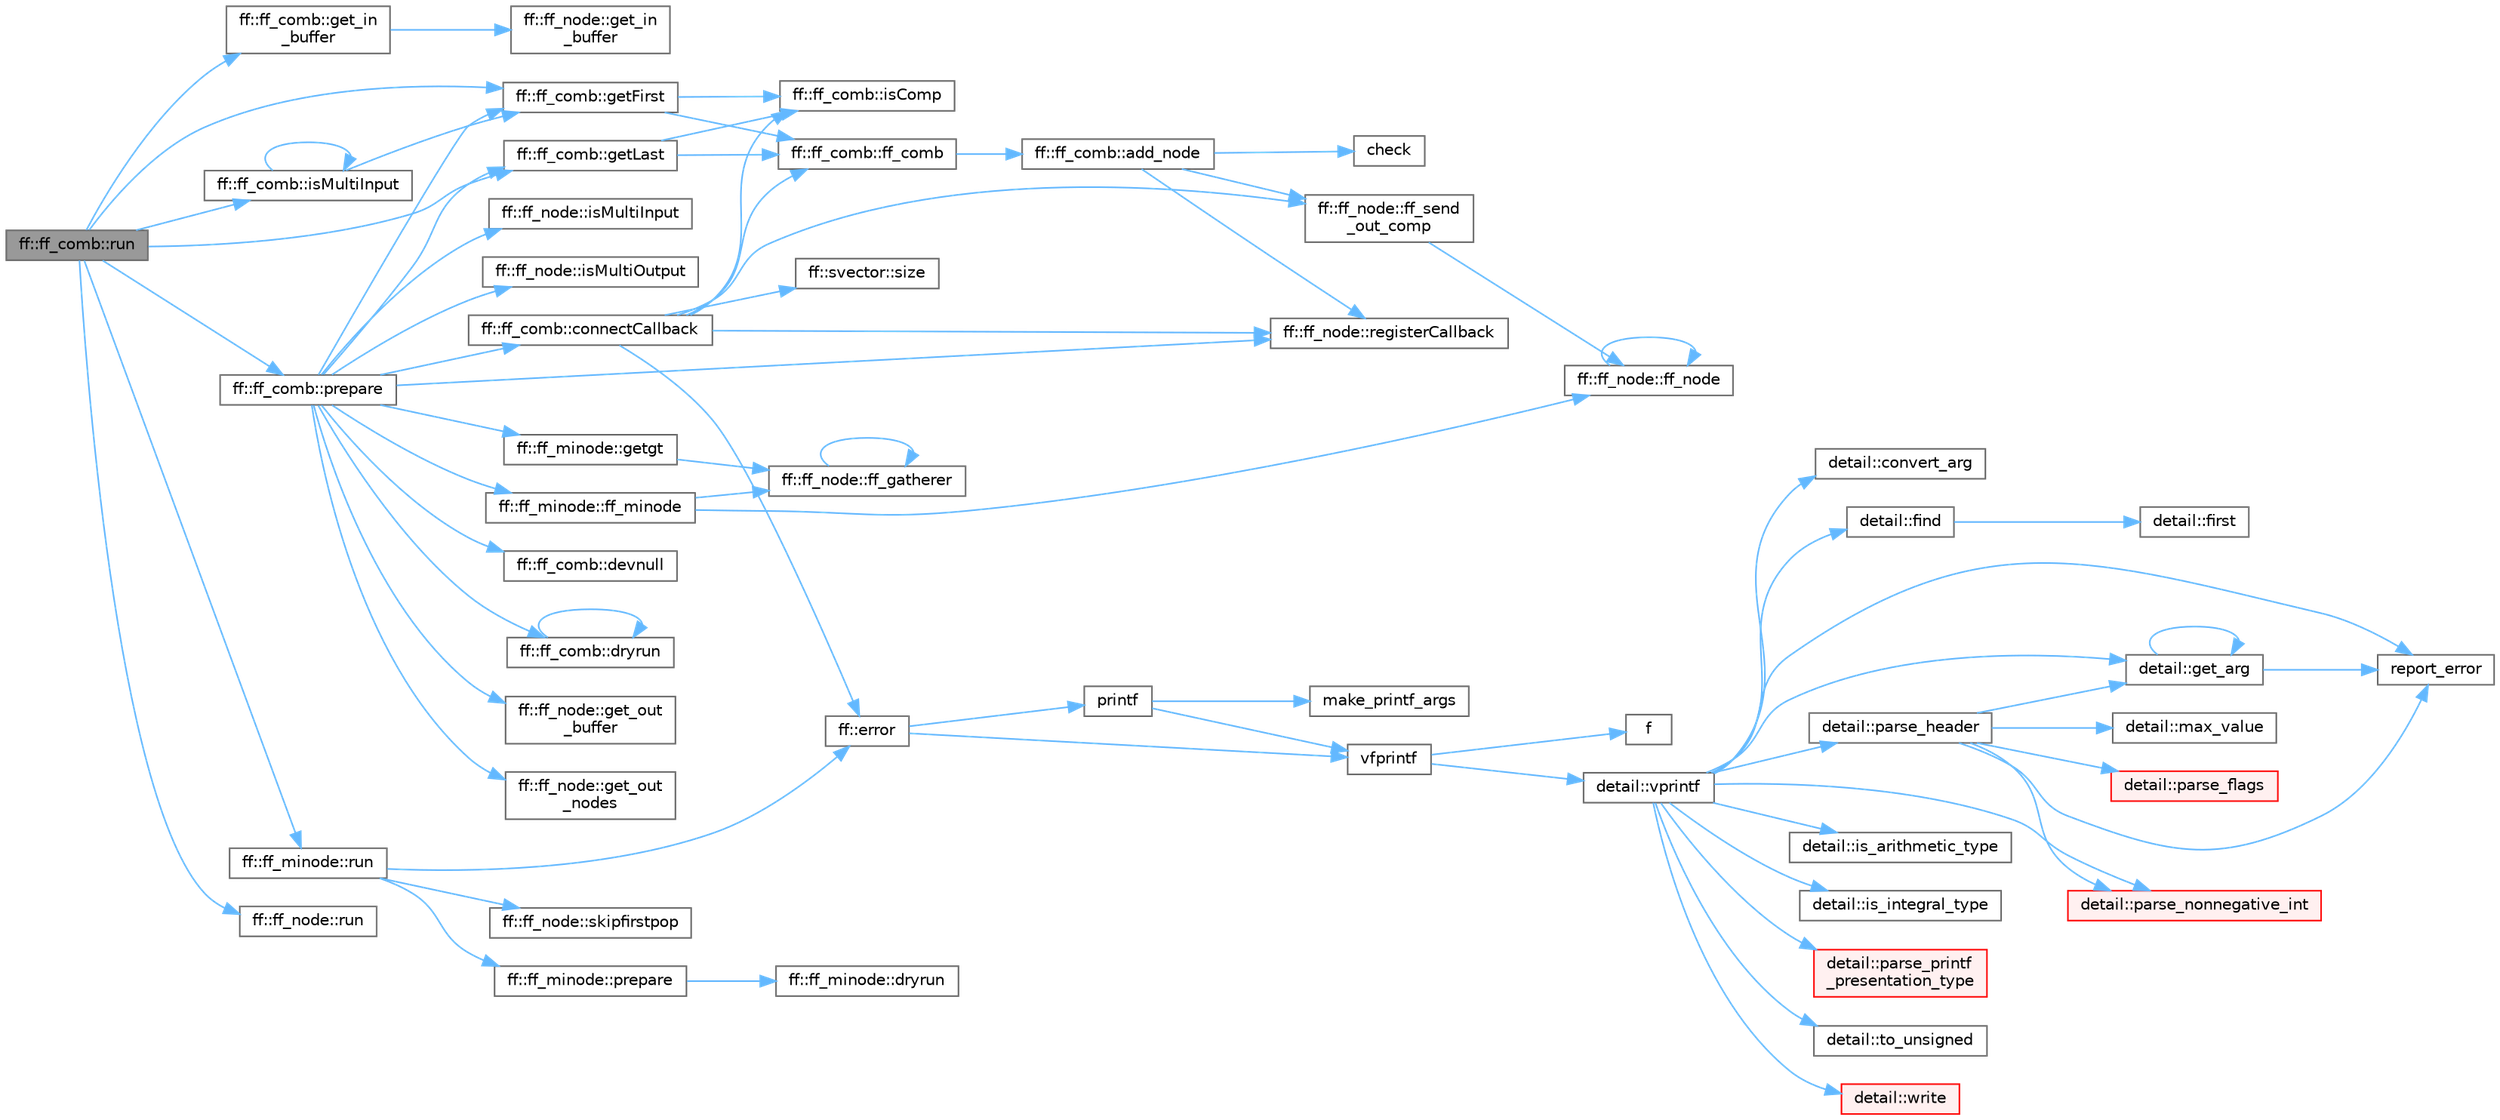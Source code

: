 digraph "ff::ff_comb::run"
{
 // LATEX_PDF_SIZE
  bgcolor="transparent";
  edge [fontname=Helvetica,fontsize=10,labelfontname=Helvetica,labelfontsize=10];
  node [fontname=Helvetica,fontsize=10,shape=box,height=0.2,width=0.4];
  rankdir="LR";
  Node1 [id="Node000001",label="ff::ff_comb::run",height=0.2,width=0.4,color="gray40", fillcolor="grey60", style="filled", fontcolor="black",tooltip="Run the ff_node"];
  Node1 -> Node2 [id="edge1_Node000001_Node000002",color="steelblue1",style="solid",tooltip=" "];
  Node2 [id="Node000002",label="ff::ff_comb::get_in\l_buffer",height=0.2,width=0.4,color="grey40", fillcolor="white", style="filled",URL="$classff_1_1ff__comb.html#a48209c97eeca5ddafe610b599d1f9e83",tooltip="Gets input channel"];
  Node2 -> Node3 [id="edge2_Node000002_Node000003",color="steelblue1",style="solid",tooltip=" "];
  Node3 [id="Node000003",label="ff::ff_node::get_in\l_buffer",height=0.2,width=0.4,color="grey40", fillcolor="white", style="filled",URL="$classff_1_1ff__node.html#adfa6f2bc22637590349e94ecb9b3c8eb",tooltip="Gets input channel"];
  Node1 -> Node4 [id="edge3_Node000001_Node000004",color="steelblue1",style="solid",tooltip=" "];
  Node4 [id="Node000004",label="ff::ff_comb::getFirst",height=0.2,width=0.4,color="grey40", fillcolor="white", style="filled",URL="$classff_1_1ff__comb.html#a04666b053cf96144dfc3f46f5cbd2185",tooltip=" "];
  Node4 -> Node5 [id="edge4_Node000004_Node000005",color="steelblue1",style="solid",tooltip=" "];
  Node5 [id="Node000005",label="ff::ff_comb::ff_comb",height=0.2,width=0.4,color="grey40", fillcolor="white", style="filled",URL="$classff_1_1ff__comb.html#a8618096f39cad089afd9e01a604a4c8c",tooltip=" "];
  Node5 -> Node6 [id="edge5_Node000005_Node000006",color="steelblue1",style="solid",tooltip=" "];
  Node6 [id="Node000006",label="ff::ff_comb::add_node",height=0.2,width=0.4,color="grey40", fillcolor="white", style="filled",URL="$classff_1_1ff__comb.html#a6b6e4b87897feda330028f7ec780bb65",tooltip=" "];
  Node6 -> Node7 [id="edge6_Node000006_Node000007",color="steelblue1",style="solid",tooltip=" "];
  Node7 [id="Node000007",label="check",height=0.2,width=0.4,color="grey40", fillcolor="white", style="filled",URL="$fastmath_8cpp.html#a1a1a6699085ce0fcd8a4602ac7404e72",tooltip=" "];
  Node6 -> Node8 [id="edge7_Node000006_Node000008",color="steelblue1",style="solid",tooltip=" "];
  Node8 [id="Node000008",label="ff::ff_node::ff_send\l_out_comp",height=0.2,width=0.4,color="grey40", fillcolor="white", style="filled",URL="$classff_1_1ff__node.html#afe5d23d824721119f1cfd766a1da53ed",tooltip=" "];
  Node8 -> Node9 [id="edge8_Node000008_Node000009",color="steelblue1",style="solid",tooltip=" "];
  Node9 [id="Node000009",label="ff::ff_node::ff_node",height=0.2,width=0.4,color="grey40", fillcolor="white", style="filled",URL="$classff_1_1ff__node.html#a53ab8b2244539766bdea3eb65cb04f9b",tooltip=" "];
  Node9 -> Node9 [id="edge9_Node000009_Node000009",color="steelblue1",style="solid",tooltip=" "];
  Node6 -> Node10 [id="edge10_Node000006_Node000010",color="steelblue1",style="solid",tooltip=" "];
  Node10 [id="Node000010",label="ff::ff_node::registerCallback",height=0.2,width=0.4,color="grey40", fillcolor="white", style="filled",URL="$classff_1_1ff__node.html#ad8c6802b7a49124aaab14b4d95ef06f0",tooltip=" "];
  Node4 -> Node11 [id="edge11_Node000004_Node000011",color="steelblue1",style="solid",tooltip=" "];
  Node11 [id="Node000011",label="ff::ff_comb::isComp",height=0.2,width=0.4,color="grey40", fillcolor="white", style="filled",URL="$classff_1_1ff__comb.html#a037c6481498f6a59e6d4d710cb8ed7a0",tooltip=" "];
  Node1 -> Node12 [id="edge12_Node000001_Node000012",color="steelblue1",style="solid",tooltip=" "];
  Node12 [id="Node000012",label="ff::ff_comb::getLast",height=0.2,width=0.4,color="grey40", fillcolor="white", style="filled",URL="$classff_1_1ff__comb.html#a63121b91003429b9c6e317ad09445aa3",tooltip=" "];
  Node12 -> Node5 [id="edge13_Node000012_Node000005",color="steelblue1",style="solid",tooltip=" "];
  Node12 -> Node11 [id="edge14_Node000012_Node000011",color="steelblue1",style="solid",tooltip=" "];
  Node1 -> Node13 [id="edge15_Node000001_Node000013",color="steelblue1",style="solid",tooltip=" "];
  Node13 [id="Node000013",label="ff::ff_comb::isMultiInput",height=0.2,width=0.4,color="grey40", fillcolor="white", style="filled",URL="$classff_1_1ff__comb.html#ab0bc4bfda70f880a2ef4d38bc1e17603",tooltip=" "];
  Node13 -> Node4 [id="edge16_Node000013_Node000004",color="steelblue1",style="solid",tooltip=" "];
  Node13 -> Node13 [id="edge17_Node000013_Node000013",color="steelblue1",style="solid",tooltip=" "];
  Node1 -> Node14 [id="edge18_Node000001_Node000014",color="steelblue1",style="solid",tooltip=" "];
  Node14 [id="Node000014",label="ff::ff_comb::prepare",height=0.2,width=0.4,color="grey40", fillcolor="white", style="filled",URL="$classff_1_1ff__comb.html#a8b1ac13e927a458f68e1c8685aa4defb",tooltip=" "];
  Node14 -> Node15 [id="edge19_Node000014_Node000015",color="steelblue1",style="solid",tooltip=" "];
  Node15 [id="Node000015",label="ff::ff_comb::connectCallback",height=0.2,width=0.4,color="grey40", fillcolor="white", style="filled",URL="$classff_1_1ff__comb.html#aff34e3d032fd3823cfa3177c27a6fe1f",tooltip=" "];
  Node15 -> Node16 [id="edge20_Node000015_Node000016",color="steelblue1",style="solid",tooltip=" "];
  Node16 [id="Node000016",label="ff::error",height=0.2,width=0.4,color="grey40", fillcolor="white", style="filled",URL="$namespaceff.html#a27d926d29b55e019eba5b70672301d82",tooltip=" "];
  Node16 -> Node17 [id="edge21_Node000016_Node000017",color="steelblue1",style="solid",tooltip=" "];
  Node17 [id="Node000017",label="printf",height=0.2,width=0.4,color="grey40", fillcolor="white", style="filled",URL="$printf_8h.html#aee3ed3a831f25f07e7be3919fff2203a",tooltip=" "];
  Node17 -> Node18 [id="edge22_Node000017_Node000018",color="steelblue1",style="solid",tooltip=" "];
  Node18 [id="Node000018",label="make_printf_args",height=0.2,width=0.4,color="grey40", fillcolor="white", style="filled",URL="$printf_8h.html#a27dcc0efcda04388971dbea3c875f122",tooltip=" "];
  Node17 -> Node19 [id="edge23_Node000017_Node000019",color="steelblue1",style="solid",tooltip=" "];
  Node19 [id="Node000019",label="vfprintf",height=0.2,width=0.4,color="grey40", fillcolor="white", style="filled",URL="$printf_8h.html#abb30aad964fc771fb52cf3ad88649df2",tooltip=" "];
  Node19 -> Node20 [id="edge24_Node000019_Node000020",color="steelblue1",style="solid",tooltip=" "];
  Node20 [id="Node000020",label="f",height=0.2,width=0.4,color="grey40", fillcolor="white", style="filled",URL="$cxx11__tensor__map_8cpp.html#a7f507fea02198f6cb81c86640c7b1a4e",tooltip=" "];
  Node19 -> Node21 [id="edge25_Node000019_Node000021",color="steelblue1",style="solid",tooltip=" "];
  Node21 [id="Node000021",label="detail::vprintf",height=0.2,width=0.4,color="grey40", fillcolor="white", style="filled",URL="$namespacedetail.html#a1c8c2218e4c822aa8f743fb9c573717f",tooltip=" "];
  Node21 -> Node22 [id="edge26_Node000021_Node000022",color="steelblue1",style="solid",tooltip=" "];
  Node22 [id="Node000022",label="detail::convert_arg",height=0.2,width=0.4,color="grey40", fillcolor="white", style="filled",URL="$namespacedetail.html#a03c11572c9a664266d6925f327dec7f3",tooltip=" "];
  Node21 -> Node23 [id="edge27_Node000021_Node000023",color="steelblue1",style="solid",tooltip=" "];
  Node23 [id="Node000023",label="detail::find",height=0.2,width=0.4,color="grey40", fillcolor="white", style="filled",URL="$namespacedetail.html#a6b71952fab3dc32f3edb2c3e9811d8d9",tooltip=" "];
  Node23 -> Node24 [id="edge28_Node000023_Node000024",color="steelblue1",style="solid",tooltip=" "];
  Node24 [id="Node000024",label="detail::first",height=0.2,width=0.4,color="grey40", fillcolor="white", style="filled",URL="$namespacedetail.html#a02319a3deb124802b88b61f85987df5e",tooltip=" "];
  Node21 -> Node25 [id="edge29_Node000021_Node000025",color="steelblue1",style="solid",tooltip=" "];
  Node25 [id="Node000025",label="detail::get_arg",height=0.2,width=0.4,color="grey40", fillcolor="white", style="filled",URL="$namespacedetail.html#a342ef250e45bd09b2ef666b6fae1c355",tooltip=" "];
  Node25 -> Node25 [id="edge30_Node000025_Node000025",color="steelblue1",style="solid",tooltip=" "];
  Node25 -> Node26 [id="edge31_Node000025_Node000026",color="steelblue1",style="solid",tooltip=" "];
  Node26 [id="Node000026",label="report_error",height=0.2,width=0.4,color="grey40", fillcolor="white", style="filled",URL="$format-inl_8h.html#a5555893692b00b61b3886349332fd01f",tooltip=" "];
  Node21 -> Node27 [id="edge32_Node000021_Node000027",color="steelblue1",style="solid",tooltip=" "];
  Node27 [id="Node000027",label="detail::is_arithmetic_type",height=0.2,width=0.4,color="grey40", fillcolor="white", style="filled",URL="$namespacedetail.html#a802c50a56a3495fdab6020b375ba1389",tooltip=" "];
  Node21 -> Node28 [id="edge33_Node000021_Node000028",color="steelblue1",style="solid",tooltip=" "];
  Node28 [id="Node000028",label="detail::is_integral_type",height=0.2,width=0.4,color="grey40", fillcolor="white", style="filled",URL="$namespacedetail.html#a2a60f8d1bee41b803f43fc42b707b5d1",tooltip=" "];
  Node21 -> Node29 [id="edge34_Node000021_Node000029",color="steelblue1",style="solid",tooltip=" "];
  Node29 [id="Node000029",label="detail::parse_header",height=0.2,width=0.4,color="grey40", fillcolor="white", style="filled",URL="$namespacedetail.html#afc9d93e58b8edb8077f8bc8eee7f4035",tooltip=" "];
  Node29 -> Node25 [id="edge35_Node000029_Node000025",color="steelblue1",style="solid",tooltip=" "];
  Node29 -> Node30 [id="edge36_Node000029_Node000030",color="steelblue1",style="solid",tooltip=" "];
  Node30 [id="Node000030",label="detail::max_value",height=0.2,width=0.4,color="grey40", fillcolor="white", style="filled",URL="$namespacedetail.html#a45c2130c44ebe54179eafcee3cda2bfb",tooltip=" "];
  Node29 -> Node31 [id="edge37_Node000029_Node000031",color="steelblue1",style="solid",tooltip=" "];
  Node31 [id="Node000031",label="detail::parse_flags",height=0.2,width=0.4,color="red", fillcolor="#FFF0F0", style="filled",URL="$namespacedetail.html#a4213daed116a37e1767881da51238261",tooltip=" "];
  Node29 -> Node38 [id="edge38_Node000029_Node000038",color="steelblue1",style="solid",tooltip=" "];
  Node38 [id="Node000038",label="detail::parse_nonnegative_int",height=0.2,width=0.4,color="red", fillcolor="#FFF0F0", style="filled",URL="$namespacedetail.html#a338caba782225e115a9902d4d0835f5f",tooltip=" "];
  Node29 -> Node26 [id="edge39_Node000029_Node000026",color="steelblue1",style="solid",tooltip=" "];
  Node21 -> Node38 [id="edge40_Node000021_Node000038",color="steelblue1",style="solid",tooltip=" "];
  Node21 -> Node41 [id="edge41_Node000021_Node000041",color="steelblue1",style="solid",tooltip=" "];
  Node41 [id="Node000041",label="detail::parse_printf\l_presentation_type",height=0.2,width=0.4,color="red", fillcolor="#FFF0F0", style="filled",URL="$namespacedetail.html#aa2cb095169b23e3a66260ad7078f44cc",tooltip=" "];
  Node21 -> Node26 [id="edge42_Node000021_Node000026",color="steelblue1",style="solid",tooltip=" "];
  Node21 -> Node43 [id="edge43_Node000021_Node000043",color="steelblue1",style="solid",tooltip=" "];
  Node43 [id="Node000043",label="detail::to_unsigned",height=0.2,width=0.4,color="grey40", fillcolor="white", style="filled",URL="$namespacedetail.html#a4855e668246c731a97484efc329f2aac",tooltip=" "];
  Node21 -> Node44 [id="edge44_Node000021_Node000044",color="steelblue1",style="solid",tooltip=" "];
  Node44 [id="Node000044",label="detail::write",height=0.2,width=0.4,color="red", fillcolor="#FFF0F0", style="filled",URL="$namespacedetail.html#a29dacf26eedc9e3575fb57329a5ca0a3",tooltip=" "];
  Node16 -> Node19 [id="edge45_Node000016_Node000019",color="steelblue1",style="solid",tooltip=" "];
  Node15 -> Node5 [id="edge46_Node000015_Node000005",color="steelblue1",style="solid",tooltip=" "];
  Node15 -> Node8 [id="edge47_Node000015_Node000008",color="steelblue1",style="solid",tooltip=" "];
  Node15 -> Node11 [id="edge48_Node000015_Node000011",color="steelblue1",style="solid",tooltip=" "];
  Node15 -> Node10 [id="edge49_Node000015_Node000010",color="steelblue1",style="solid",tooltip=" "];
  Node15 -> Node48 [id="edge50_Node000015_Node000048",color="steelblue1",style="solid",tooltip=" "];
  Node48 [id="Node000048",label="ff::svector::size",height=0.2,width=0.4,color="grey40", fillcolor="white", style="filled",URL="$classff_1_1svector.html#a29125256281f793b0808ecfae6ea68ec",tooltip=" "];
  Node14 -> Node49 [id="edge51_Node000014_Node000049",color="steelblue1",style="solid",tooltip=" "];
  Node49 [id="Node000049",label="ff::ff_comb::devnull",height=0.2,width=0.4,color="grey40", fillcolor="white", style="filled",URL="$classff_1_1ff__comb.html#a8b223db7278c967dcf99c839b8891aa3",tooltip=" "];
  Node14 -> Node50 [id="edge52_Node000014_Node000050",color="steelblue1",style="solid",tooltip=" "];
  Node50 [id="Node000050",label="ff::ff_comb::dryrun",height=0.2,width=0.4,color="grey40", fillcolor="white", style="filled",URL="$classff_1_1ff__comb.html#ac1d8f0d80c6e2916a25e6412ad68cddd",tooltip=" "];
  Node50 -> Node50 [id="edge53_Node000050_Node000050",color="steelblue1",style="solid",tooltip=" "];
  Node14 -> Node51 [id="edge54_Node000014_Node000051",color="steelblue1",style="solid",tooltip=" "];
  Node51 [id="Node000051",label="ff::ff_minode::ff_minode",height=0.2,width=0.4,color="grey40", fillcolor="white", style="filled",URL="$classff_1_1ff__minode.html#a65c242a04572c5a0655d0e497544477b",tooltip="Constructor"];
  Node51 -> Node52 [id="edge55_Node000051_Node000052",color="steelblue1",style="solid",tooltip=" "];
  Node52 [id="Node000052",label="ff::ff_node::ff_gatherer",height=0.2,width=0.4,color="grey40", fillcolor="white", style="filled",URL="$classff_1_1ff__node.html#a60ba6ed26a612548d9930f0457bf852c",tooltip=" "];
  Node52 -> Node52 [id="edge56_Node000052_Node000052",color="steelblue1",style="solid",tooltip=" "];
  Node51 -> Node9 [id="edge57_Node000051_Node000009",color="steelblue1",style="solid",tooltip=" "];
  Node14 -> Node53 [id="edge58_Node000014_Node000053",color="steelblue1",style="solid",tooltip=" "];
  Node53 [id="Node000053",label="ff::ff_node::get_out\l_buffer",height=0.2,width=0.4,color="grey40", fillcolor="white", style="filled",URL="$classff_1_1ff__node.html#a334096bd901d8b6c2ae2d73877846ff0",tooltip="Gets pointer to the output channel"];
  Node14 -> Node54 [id="edge59_Node000014_Node000054",color="steelblue1",style="solid",tooltip=" "];
  Node54 [id="Node000054",label="ff::ff_node::get_out\l_nodes",height=0.2,width=0.4,color="grey40", fillcolor="white", style="filled",URL="$classff_1_1ff__node.html#ab05d103aca4217e980d99b05778573aa",tooltip=" "];
  Node14 -> Node4 [id="edge60_Node000014_Node000004",color="steelblue1",style="solid",tooltip=" "];
  Node14 -> Node55 [id="edge61_Node000014_Node000055",color="steelblue1",style="solid",tooltip=" "];
  Node55 [id="Node000055",label="ff::ff_minode::getgt",height=0.2,width=0.4,color="grey40", fillcolor="white", style="filled",URL="$classff_1_1ff__minode.html#ad7e1b555afe336e138c169fbeecb2910",tooltip=" "];
  Node55 -> Node52 [id="edge62_Node000055_Node000052",color="steelblue1",style="solid",tooltip=" "];
  Node14 -> Node12 [id="edge63_Node000014_Node000012",color="steelblue1",style="solid",tooltip=" "];
  Node14 -> Node56 [id="edge64_Node000014_Node000056",color="steelblue1",style="solid",tooltip=" "];
  Node56 [id="Node000056",label="ff::ff_node::isMultiInput",height=0.2,width=0.4,color="grey40", fillcolor="white", style="filled",URL="$classff_1_1ff__node.html#ae19d751c9e02406928e3b1dcef6dbc15",tooltip=" "];
  Node14 -> Node57 [id="edge65_Node000014_Node000057",color="steelblue1",style="solid",tooltip=" "];
  Node57 [id="Node000057",label="ff::ff_node::isMultiOutput",height=0.2,width=0.4,color="grey40", fillcolor="white", style="filled",URL="$classff_1_1ff__node.html#adfb7746174f6744ae019cf494ca2b8a5",tooltip=" "];
  Node14 -> Node10 [id="edge66_Node000014_Node000010",color="steelblue1",style="solid",tooltip=" "];
  Node1 -> Node58 [id="edge67_Node000001_Node000058",color="steelblue1",style="solid",tooltip=" "];
  Node58 [id="Node000058",label="ff::ff_minode::run",height=0.2,width=0.4,color="grey40", fillcolor="white", style="filled",URL="$classff_1_1ff__minode.html#a1698024a0f02e13d88d649bd1e14ee36",tooltip="run"];
  Node58 -> Node16 [id="edge68_Node000058_Node000016",color="steelblue1",style="solid",tooltip=" "];
  Node58 -> Node59 [id="edge69_Node000058_Node000059",color="steelblue1",style="solid",tooltip=" "];
  Node59 [id="Node000059",label="ff::ff_minode::prepare",height=0.2,width=0.4,color="grey40", fillcolor="white", style="filled",URL="$classff_1_1ff__minode.html#ad7a09acc853302330ce84822b8c1d99f",tooltip=" "];
  Node59 -> Node60 [id="edge70_Node000059_Node000060",color="steelblue1",style="solid",tooltip=" "];
  Node60 [id="Node000060",label="ff::ff_minode::dryrun",height=0.2,width=0.4,color="grey40", fillcolor="white", style="filled",URL="$classff_1_1ff__minode.html#a7210b213f9685e1bba35b64cf998c4c0",tooltip=" "];
  Node58 -> Node61 [id="edge71_Node000058_Node000061",color="steelblue1",style="solid",tooltip=" "];
  Node61 [id="Node000061",label="ff::ff_node::skipfirstpop",height=0.2,width=0.4,color="grey40", fillcolor="white", style="filled",URL="$classff_1_1ff__node.html#a949d963e759f57c978bd0d85f89ed1b3",tooltip="Set the ff_node to start with no input task"];
  Node1 -> Node62 [id="edge72_Node000001_Node000062",color="steelblue1",style="solid",tooltip=" "];
  Node62 [id="Node000062",label="ff::ff_node::run",height=0.2,width=0.4,color="grey40", fillcolor="white", style="filled",URL="$classff_1_1ff__node.html#aec4506dc3946ff9e6ce5bb5370545864",tooltip="Run the ff_node"];
}
